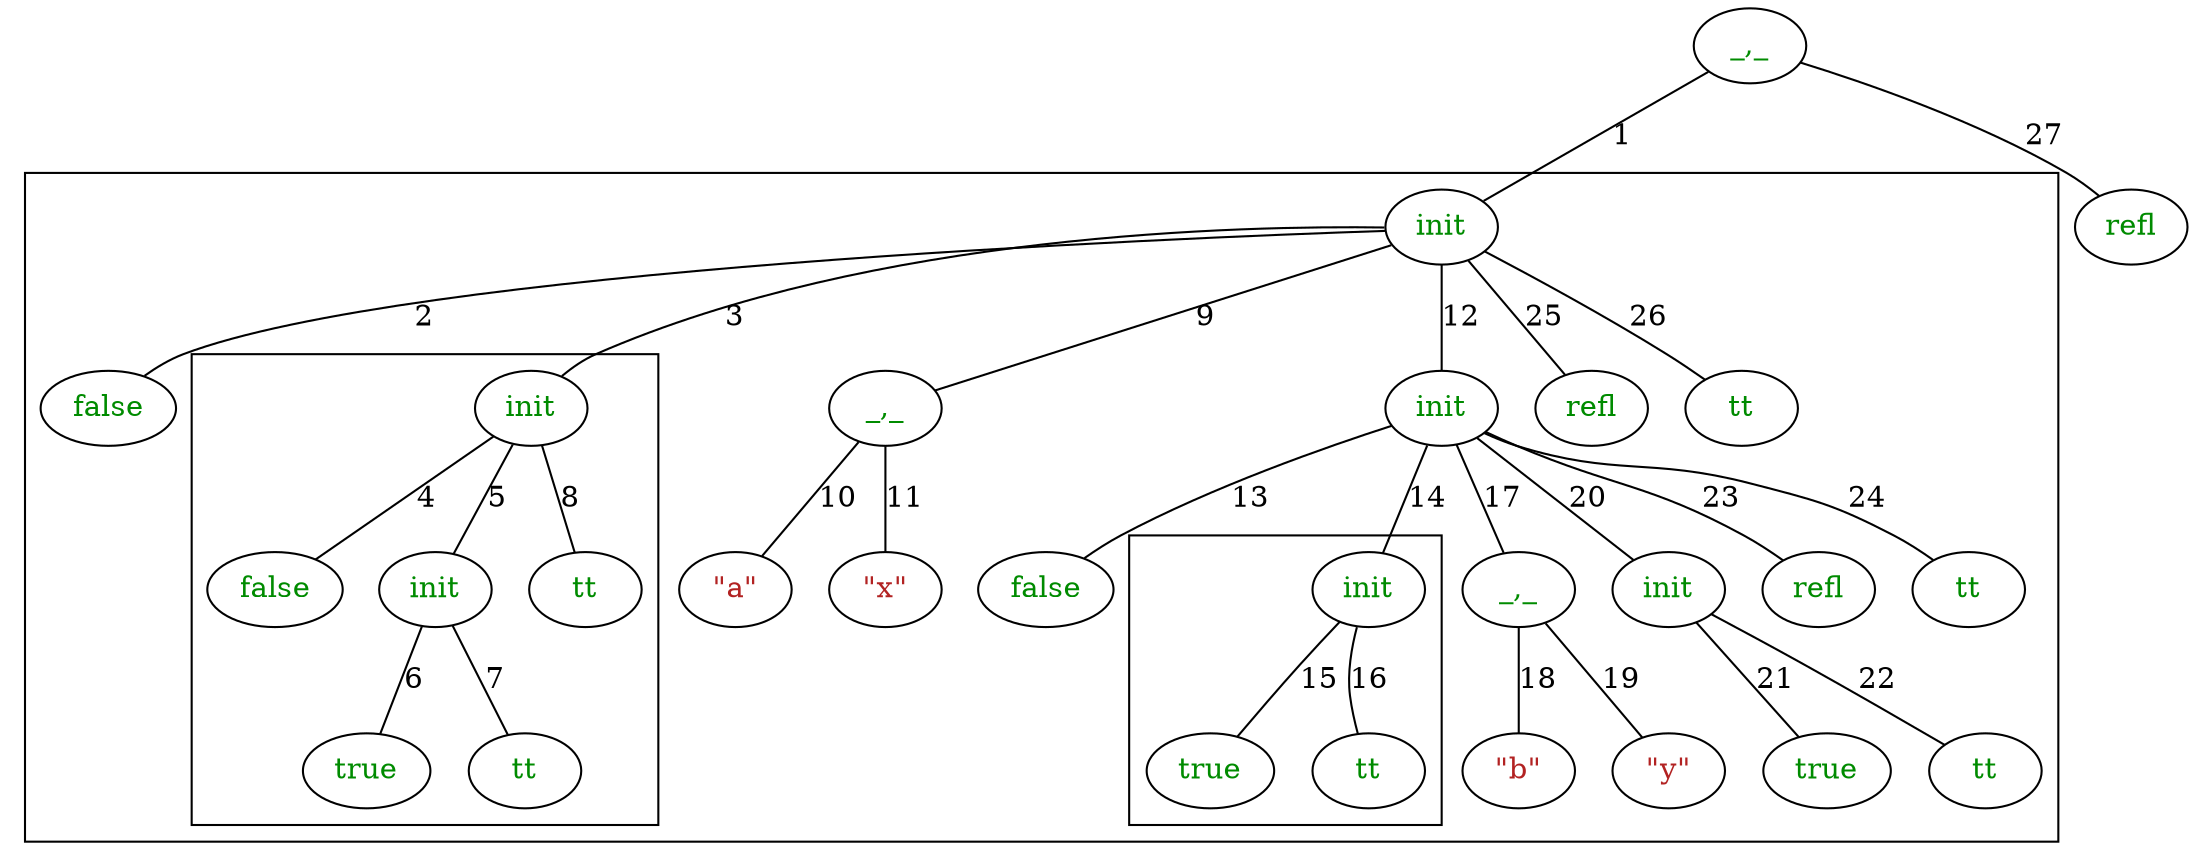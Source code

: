 graph G { 0 [ label="_,_" fontcolor="#008B00" ] ; subgraph cluster_1 { 1 [ label="init" fontcolor="#008B00" ] ; 2 [ label="false" fontcolor="#008B00" ] ; subgraph cluster_3 { 3 [ label="init" fontcolor="#008B00" ] ; 4 [ label="false" fontcolor="#008B00" ] ; 5 [ label="init" fontcolor="#008B00" ] ; 6 [ label="true" fontcolor="#008B00" ] ; 7 [ label="tt" fontcolor="#008B00" ] ; 8 [ label="tt" fontcolor="#008B00" ] ;  } 9 [ label="_,_" fontcolor="#008B00" ] ; 10 [ label="\"a\"" fontcolor="#B22222" ] ; 11 [ label="\"x\"" fontcolor="#B22222" ] ; 12 [ label="init" fontcolor="#008B00" ] ; 13 [ label="false" fontcolor="#008B00" ] ; subgraph cluster_14 { 14 [ label="init" fontcolor="#008B00" ] ; 15 [ label="true" fontcolor="#008B00" ] ; 16 [ label="tt" fontcolor="#008B00" ] ;  } 17 [ label="_,_" fontcolor="#008B00" ] ; 18 [ label="\"b\"" fontcolor="#B22222" ] ; 19 [ label="\"y\"" fontcolor="#B22222" ] ; 20 [ label="init" fontcolor="#008B00" ] ; 21 [ label="true" fontcolor="#008B00" ] ; 22 [ label="tt" fontcolor="#008B00" ] ; 23 [ label="refl" fontcolor="#008B00" ] ; 24 [ label="tt" fontcolor="#008B00" ] ; 25 [ label="refl" fontcolor="#008B00" ] ; 26 [ label="tt" fontcolor="#008B00" ] ;  } 27 [ label="refl" fontcolor="#008B00" ] ; 0 -- 1 [label=1] ; 1 -- 2 [label=2] ; 1 -- 3 [label=3] ; 3 -- 4 [label=4] ; 3 -- 5 [label=5] ; 5 -- 6 [label=6] ; 5 -- 7 [label=7] ; 3 -- 8 [label=8] ; 1 -- 9 [label=9] ; 9 -- 10 [label=10] ; 9 -- 11 [label=11] ; 1 -- 12 [label=12] ; 12 -- 13 [label=13] ; 12 -- 14 [label=14] ; 14 -- 15 [label=15] ; 14 -- 16 [label=16] ; 12 -- 17 [label=17] ; 17 -- 18 [label=18] ; 17 -- 19 [label=19] ; 12 -- 20 [label=20] ; 20 -- 21 [label=21] ; 20 -- 22 [label=22] ; 12 -- 23 [label=23] ; 12 -- 24 [label=24] ; 1 -- 25 [label=25] ; 1 -- 26 [label=26] ; 0 -- 27 [label=27] ; }